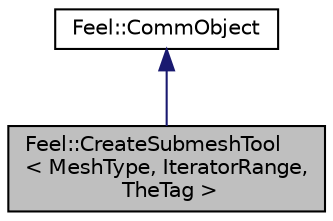 digraph "Feel::CreateSubmeshTool&lt; MeshType, IteratorRange, TheTag &gt;"
{
 // LATEX_PDF_SIZE
  edge [fontname="Helvetica",fontsize="10",labelfontname="Helvetica",labelfontsize="10"];
  node [fontname="Helvetica",fontsize="10",shape=record];
  Node1 [label="Feel::CreateSubmeshTool\l\< MeshType, IteratorRange,\l TheTag \>",height=0.2,width=0.4,color="black", fillcolor="grey75", style="filled", fontcolor="black",tooltip=" "];
  Node2 -> Node1 [dir="back",color="midnightblue",fontsize="10",style="solid",fontname="Helvetica"];
  Node2 [label="Feel::CommObject",height=0.2,width=0.4,color="black", fillcolor="white", style="filled",URL="$classFeel_1_1CommObject.html",tooltip=" "];
}
